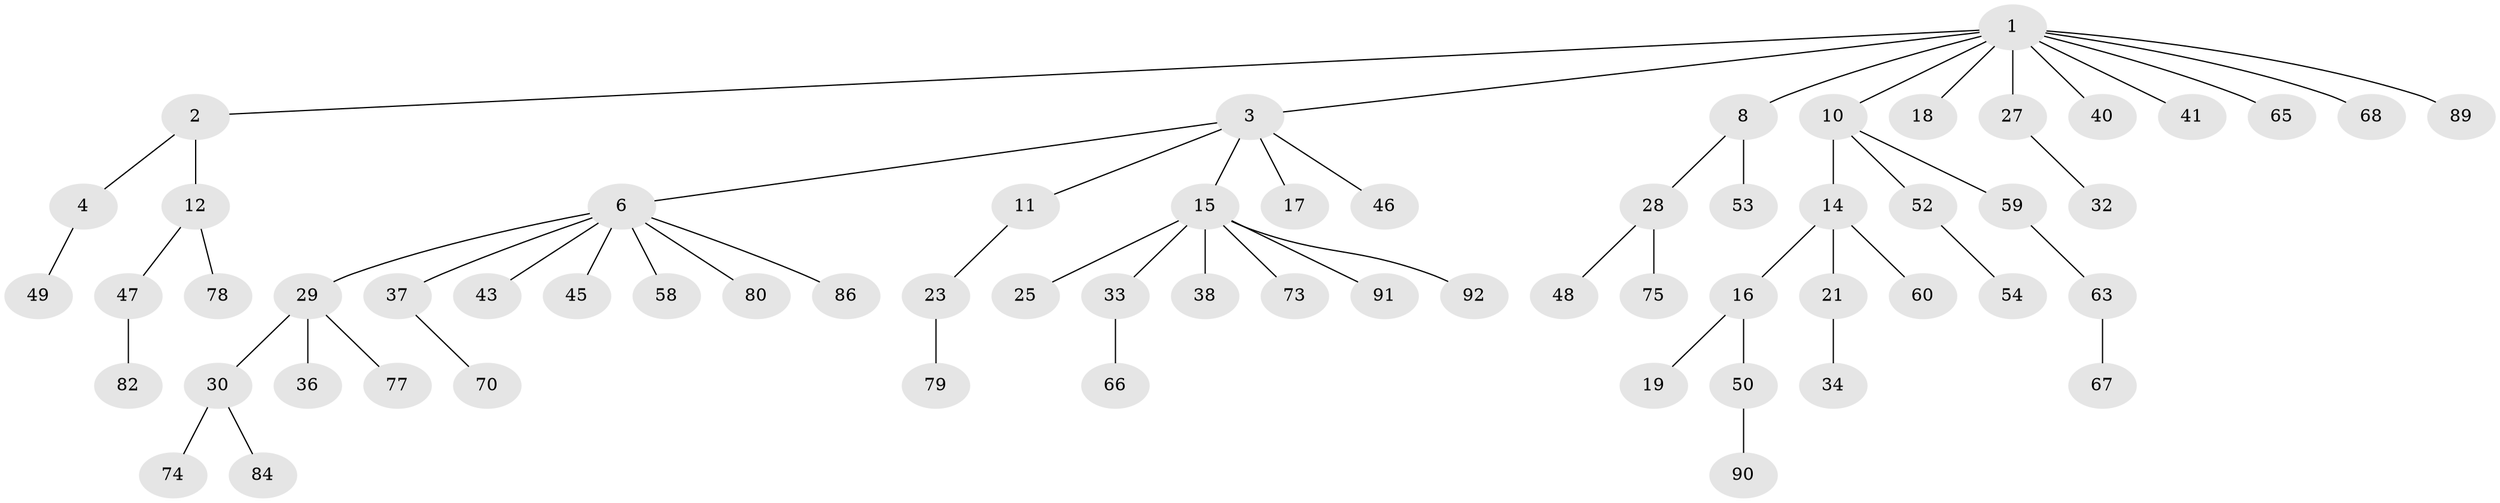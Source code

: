 // original degree distribution, {7: 0.021739130434782608, 4: 0.05434782608695652, 2: 0.22826086956521738, 6: 0.010869565217391304, 8: 0.010869565217391304, 3: 0.09782608695652174, 5: 0.03260869565217391, 1: 0.5434782608695652}
// Generated by graph-tools (version 1.1) at 2025/42/03/06/25 10:42:05]
// undirected, 63 vertices, 62 edges
graph export_dot {
graph [start="1"]
  node [color=gray90,style=filled];
  1 [super="+5"];
  2 [super="+76"];
  3 [super="+20"];
  4 [super="+9"];
  6 [super="+7"];
  8 [super="+56"];
  10 [super="+13"];
  11 [super="+42"];
  12 [super="+31"];
  14 [super="+57"];
  15 [super="+26"];
  16 [super="+24"];
  17 [super="+87"];
  18 [super="+22"];
  19 [super="+64"];
  21 [super="+81"];
  23 [super="+39"];
  25;
  27;
  28 [super="+44"];
  29 [super="+35"];
  30 [super="+69"];
  32;
  33 [super="+61"];
  34;
  36;
  37;
  38;
  40 [super="+55"];
  41 [super="+51"];
  43;
  45 [super="+62"];
  46;
  47 [super="+71"];
  48;
  49;
  50;
  52;
  53;
  54 [super="+85"];
  58;
  59 [super="+72"];
  60;
  63;
  65;
  66;
  67 [super="+88"];
  68;
  70 [super="+83"];
  73;
  74;
  75;
  77;
  78;
  79;
  80;
  82;
  84;
  86;
  89;
  90;
  91;
  92;
  1 -- 2;
  1 -- 3;
  1 -- 18;
  1 -- 27;
  1 -- 40;
  1 -- 65;
  1 -- 89;
  1 -- 68;
  1 -- 8;
  1 -- 41;
  1 -- 10;
  2 -- 4;
  2 -- 12;
  3 -- 6;
  3 -- 11;
  3 -- 15;
  3 -- 17;
  3 -- 46;
  4 -- 49;
  6 -- 29;
  6 -- 37;
  6 -- 43;
  6 -- 58;
  6 -- 80;
  6 -- 86;
  6 -- 45;
  8 -- 28;
  8 -- 53;
  10 -- 14;
  10 -- 59;
  10 -- 52;
  11 -- 23;
  12 -- 78;
  12 -- 47;
  14 -- 16;
  14 -- 21;
  14 -- 60;
  15 -- 25;
  15 -- 33;
  15 -- 91;
  15 -- 73;
  15 -- 92;
  15 -- 38;
  16 -- 19;
  16 -- 50;
  21 -- 34;
  23 -- 79;
  27 -- 32;
  28 -- 48;
  28 -- 75;
  29 -- 30;
  29 -- 36;
  29 -- 77;
  30 -- 74;
  30 -- 84;
  33 -- 66;
  37 -- 70;
  47 -- 82;
  50 -- 90;
  52 -- 54;
  59 -- 63;
  63 -- 67;
}
